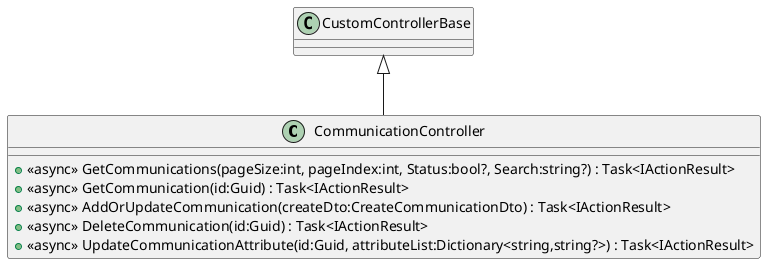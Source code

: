 @startuml
class CommunicationController {
    + <<async>> GetCommunications(pageSize:int, pageIndex:int, Status:bool?, Search:string?) : Task<IActionResult>
    + <<async>> GetCommunication(id:Guid) : Task<IActionResult>
    + <<async>> AddOrUpdateCommunication(createDto:CreateCommunicationDto) : Task<IActionResult>
    + <<async>> DeleteCommunication(id:Guid) : Task<IActionResult>
    + <<async>> UpdateCommunicationAttribute(id:Guid, attributeList:Dictionary<string,string?>) : Task<IActionResult>
}
CustomControllerBase <|-- CommunicationController
@enduml
